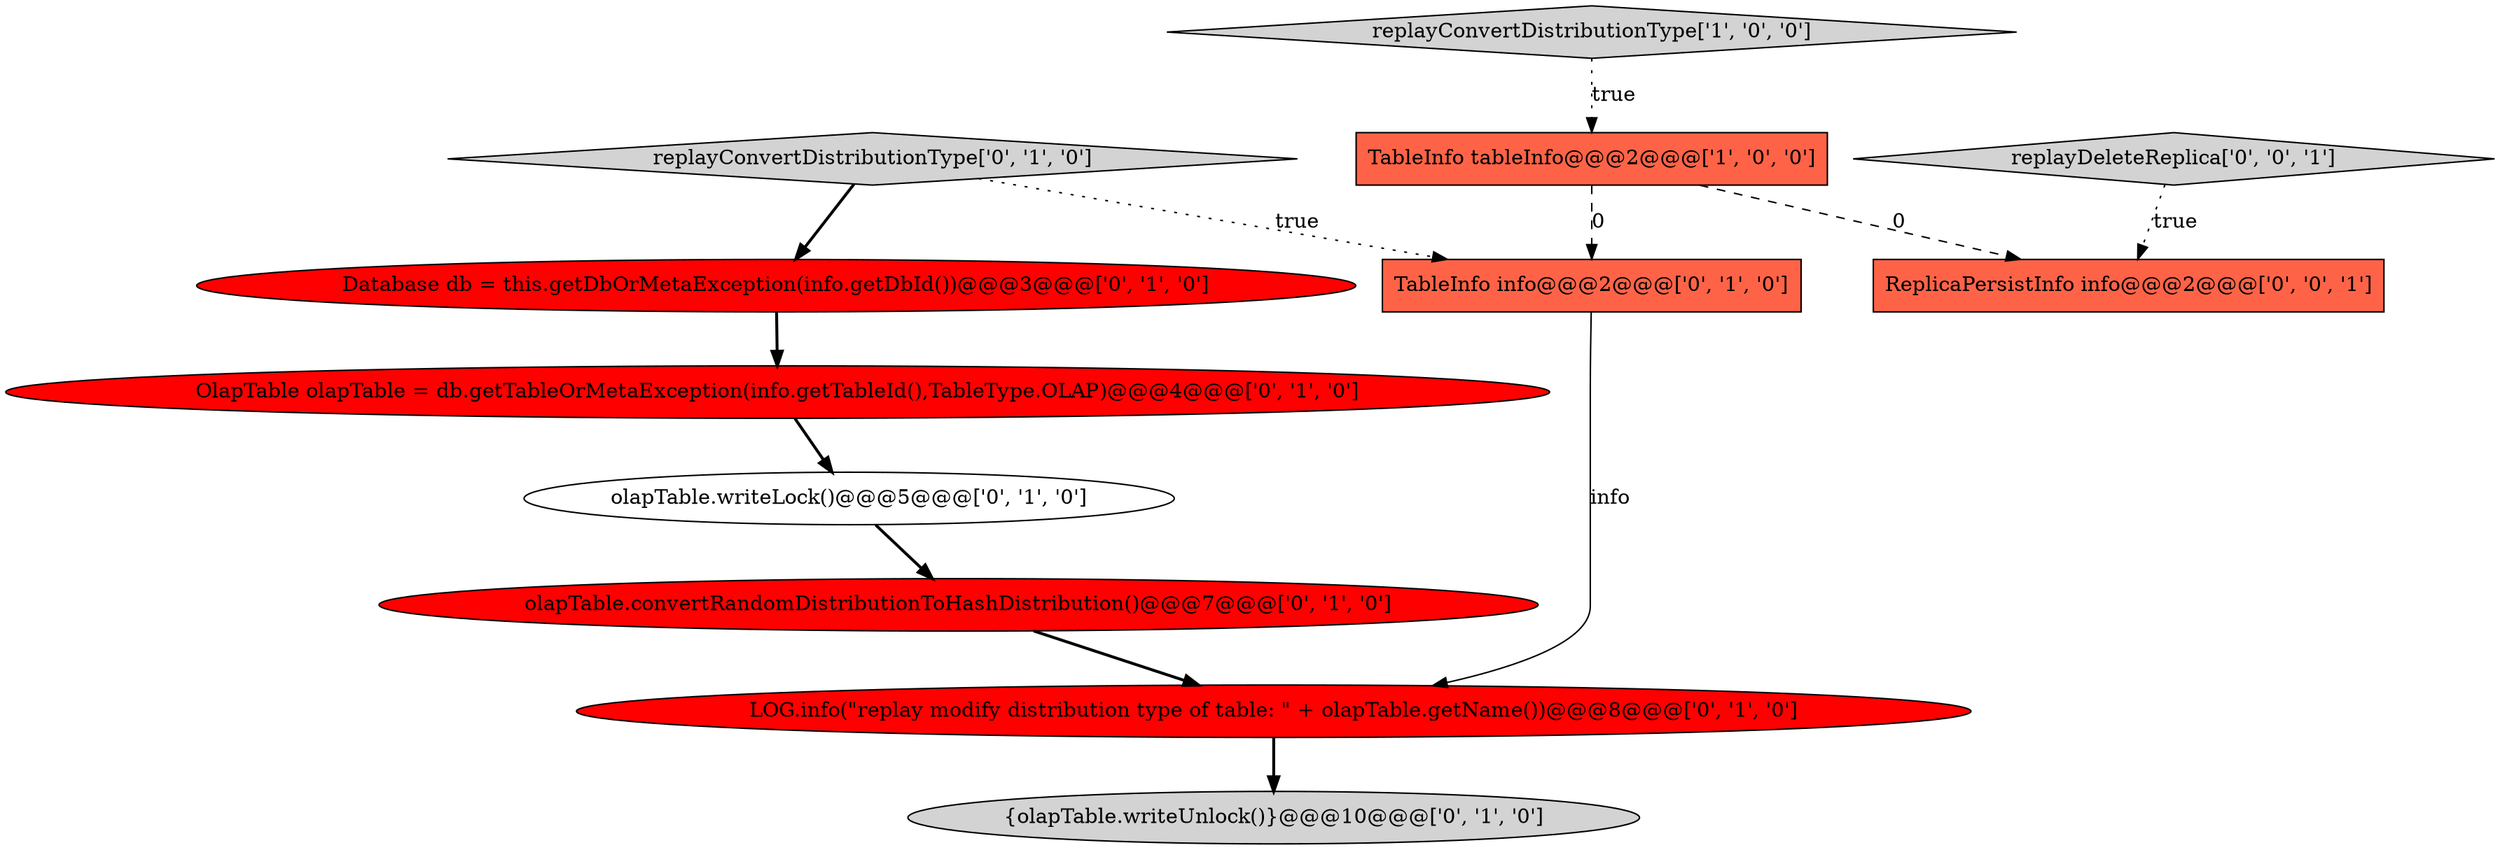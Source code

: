 digraph {
7 [style = filled, label = "{olapTable.writeUnlock()}@@@10@@@['0', '1', '0']", fillcolor = lightgray, shape = ellipse image = "AAA0AAABBB2BBB"];
8 [style = filled, label = "LOG.info(\"replay modify distribution type of table: \" + olapTable.getName())@@@8@@@['0', '1', '0']", fillcolor = red, shape = ellipse image = "AAA1AAABBB2BBB"];
4 [style = filled, label = "olapTable.convertRandomDistributionToHashDistribution()@@@7@@@['0', '1', '0']", fillcolor = red, shape = ellipse image = "AAA1AAABBB2BBB"];
5 [style = filled, label = "replayConvertDistributionType['0', '1', '0']", fillcolor = lightgray, shape = diamond image = "AAA0AAABBB2BBB"];
6 [style = filled, label = "TableInfo info@@@2@@@['0', '1', '0']", fillcolor = tomato, shape = box image = "AAA1AAABBB2BBB"];
0 [style = filled, label = "TableInfo tableInfo@@@2@@@['1', '0', '0']", fillcolor = tomato, shape = box image = "AAA1AAABBB1BBB"];
11 [style = filled, label = "ReplicaPersistInfo info@@@2@@@['0', '0', '1']", fillcolor = tomato, shape = box image = "AAA0AAABBB3BBB"];
9 [style = filled, label = "olapTable.writeLock()@@@5@@@['0', '1', '0']", fillcolor = white, shape = ellipse image = "AAA0AAABBB2BBB"];
10 [style = filled, label = "replayDeleteReplica['0', '0', '1']", fillcolor = lightgray, shape = diamond image = "AAA0AAABBB3BBB"];
1 [style = filled, label = "replayConvertDistributionType['1', '0', '0']", fillcolor = lightgray, shape = diamond image = "AAA0AAABBB1BBB"];
3 [style = filled, label = "OlapTable olapTable = db.getTableOrMetaException(info.getTableId(),TableType.OLAP)@@@4@@@['0', '1', '0']", fillcolor = red, shape = ellipse image = "AAA1AAABBB2BBB"];
2 [style = filled, label = "Database db = this.getDbOrMetaException(info.getDbId())@@@3@@@['0', '1', '0']", fillcolor = red, shape = ellipse image = "AAA1AAABBB2BBB"];
8->7 [style = bold, label=""];
3->9 [style = bold, label=""];
5->6 [style = dotted, label="true"];
4->8 [style = bold, label=""];
5->2 [style = bold, label=""];
0->11 [style = dashed, label="0"];
1->0 [style = dotted, label="true"];
6->8 [style = solid, label="info"];
9->4 [style = bold, label=""];
10->11 [style = dotted, label="true"];
2->3 [style = bold, label=""];
0->6 [style = dashed, label="0"];
}
